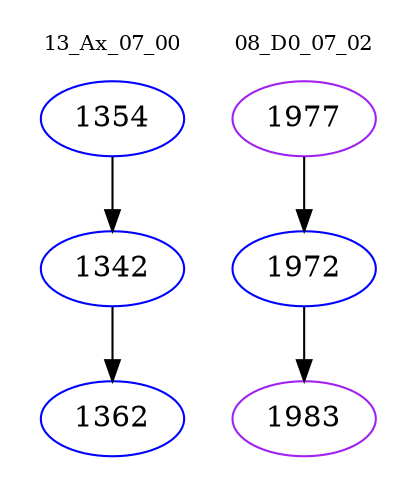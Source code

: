 digraph{
subgraph cluster_0 {
color = white
label = "13_Ax_07_00";
fontsize=10;
T0_1354 [label="1354", color="blue"]
T0_1354 -> T0_1342 [color="black"]
T0_1342 [label="1342", color="blue"]
T0_1342 -> T0_1362 [color="black"]
T0_1362 [label="1362", color="blue"]
}
subgraph cluster_1 {
color = white
label = "08_D0_07_02";
fontsize=10;
T1_1977 [label="1977", color="purple"]
T1_1977 -> T1_1972 [color="black"]
T1_1972 [label="1972", color="blue"]
T1_1972 -> T1_1983 [color="black"]
T1_1983 [label="1983", color="purple"]
}
}
